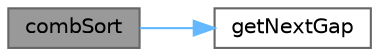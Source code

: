 digraph "combSort"
{
 // LATEX_PDF_SIZE
  bgcolor="transparent";
  edge [fontname=Helvetica,fontsize=10,labelfontname=Helvetica,labelfontsize=10];
  node [fontname=Helvetica,fontsize=10,shape=box,height=0.2,width=0.4];
  rankdir="LR";
  Node1 [id="Node000001",label="combSort",height=0.2,width=0.4,color="gray40", fillcolor="grey60", style="filled", fontcolor="black",tooltip="Comb Sort This function will sort an integer array by use of an Comb sort."];
  Node1 -> Node2 [id="edge2_Node000001_Node000002",color="steelblue1",style="solid",tooltip=" "];
  Node2 [id="Node000002",label="getNextGap",height=0.2,width=0.4,color="grey40", fillcolor="white", style="filled",URL="$main_8cpp.html#a33585a59557d010796f15647fdc2a3f5",tooltip="getNextGap This function will get the next gap as required for the comb sort"];
}
